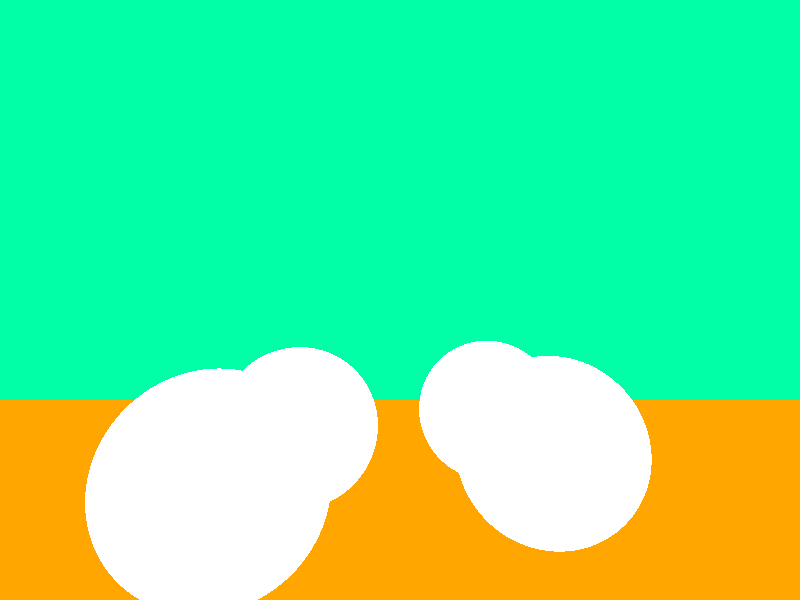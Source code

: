 // csc473, assignment 4 file

camera {
  location  <0, 0, 18>
  up        <0,  1,  0>
  right     <1.33333, 0,  0>
  look_at   <0, 0, 0>
}


light_source {<-100, 100, 100> color rgb <1.5, 1.5, 1.5>}

sphere { <-1.6, -2, 7>, 1.25
  pigment { color rgb <1.0, 1.0, 1.0> }
  finish {ambient 0.2 diffuse 0.4 specular 0.7 roughness 0.02 ior 1.6 reflection 0.8}
}

sphere { <1.6, -2, 8.5>, 1.25
  pigment { color rgb <1.0, 1.0, 1.0> }
  finish {ambient 0.2 diffuse 0.4 specular 0.7 roughness 0.02 ior 1.6 reflection 0.8}
}

sphere { <-2, -2, 10>, 1.25
  pigment { color rgb <1.0, 1.0, 1.0> }
  finish {ambient 0.2 diffuse 0.4 specular 0.7 roughness 0.02 ior 1.6 reflection 0.8}
}

sphere { <2, -2, 11.5>, 1.25
  pigment { color rgb <1.0, 1.0, 1.0> }
  finish {ambient 0.2 diffuse 0.4 specular 0.7 roughness 0.02 ior 1.6 reflection 0.8}
}

plane {<0, 1, 0>, -4
  pigment {color rgb <1, 0.65, 0.0>}
  finish {ambient 0.4 diffuse 0.8}
}

plane {<0, 0, 1>, -6
  pigment {color rgb <0.0, 1.0, 0.65>}
  finish {ambient 0.4 diffuse 0.8}
}
